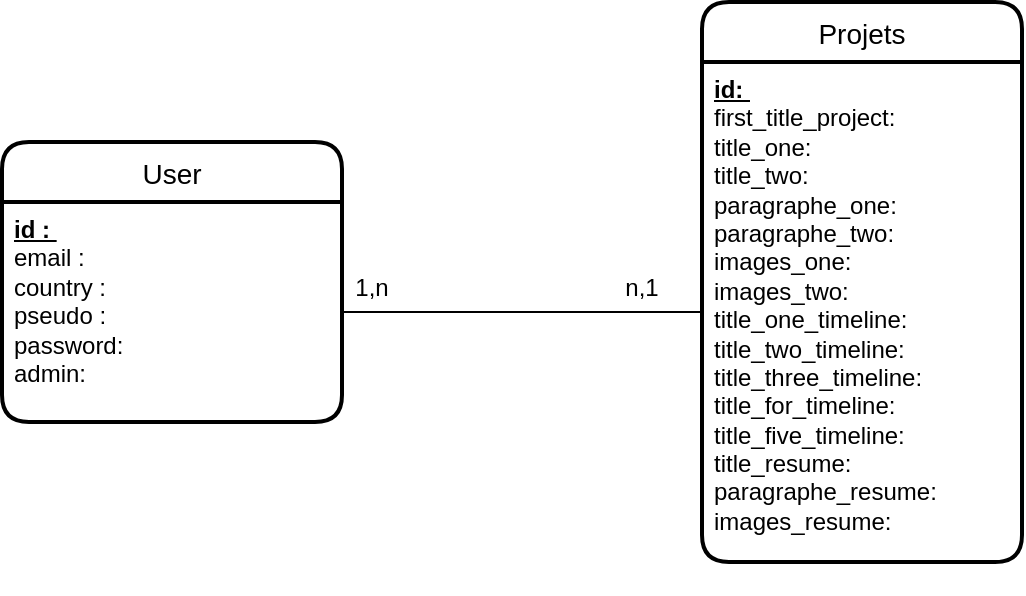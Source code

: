 <mxfile version="20.5.1" type="github">
  <diagram id="7LSMbsJhOUwxS4DnwbgX" name="Page-1">
    <mxGraphModel dx="1422" dy="758" grid="1" gridSize="10" guides="1" tooltips="1" connect="1" arrows="1" fold="1" page="1" pageScale="1" pageWidth="827" pageHeight="1169" math="0" shadow="0">
      <root>
        <mxCell id="0" />
        <mxCell id="1" parent="0" />
        <mxCell id="nbZcX-Pwu7cm9xOB05fX-4" value="User" style="swimlane;childLayout=stackLayout;horizontal=1;startSize=30;horizontalStack=0;rounded=1;fontSize=14;fontStyle=0;strokeWidth=2;resizeParent=0;resizeLast=1;shadow=0;dashed=0;align=center;" parent="1" vertex="1">
          <mxGeometry x="140" y="280" width="170" height="140" as="geometry" />
        </mxCell>
        <mxCell id="nbZcX-Pwu7cm9xOB05fX-5" value="&lt;div style=&quot;&quot;&gt;&lt;span style=&quot;background-color: initial;&quot;&gt;&lt;u&gt;&lt;b&gt;id :&amp;nbsp;&lt;/b&gt;&lt;/u&gt;&lt;/span&gt;&lt;/div&gt;email :&lt;br&gt;country :&amp;nbsp;&lt;br&gt;pseudo :&amp;nbsp;&lt;br&gt;password:&amp;nbsp;&lt;br&gt;admin:&amp;nbsp;" style="align=left;strokeColor=none;fillColor=none;spacingLeft=4;fontSize=12;verticalAlign=top;resizable=0;rotatable=0;part=1;html=1;" parent="nbZcX-Pwu7cm9xOB05fX-4" vertex="1">
          <mxGeometry y="30" width="170" height="110" as="geometry" />
        </mxCell>
        <mxCell id="nbZcX-Pwu7cm9xOB05fX-7" value="Projets" style="swimlane;childLayout=stackLayout;horizontal=1;startSize=30;horizontalStack=0;rounded=1;fontSize=14;fontStyle=0;strokeWidth=2;resizeParent=0;resizeLast=1;shadow=0;dashed=0;align=center;" parent="1" vertex="1">
          <mxGeometry x="490" y="210" width="160" height="280" as="geometry" />
        </mxCell>
        <mxCell id="nbZcX-Pwu7cm9xOB05fX-8" value="&lt;div style=&quot;&quot;&gt;&lt;span style=&quot;background-color: initial;&quot;&gt;&lt;u&gt;&lt;b&gt;id:&amp;nbsp;&lt;/b&gt;&lt;/u&gt;&lt;/span&gt;&lt;/div&gt;first_title_project:&lt;br&gt;title_one:&lt;br&gt;title_two:&lt;br&gt;paragraphe_one:&lt;br&gt;paragraphe_two:&lt;br&gt;images_one:&lt;br&gt;images_two:&lt;br&gt;title_one_timeline:&lt;br&gt;title_two_timeline:&lt;br&gt;title_three_timeline:&lt;br&gt;title_for_timeline:&lt;br&gt;title_five_timeline:&lt;br&gt;title_resume:&lt;br&gt;paragraphe_resume:&lt;br&gt;images_resume:&lt;br&gt;&lt;br&gt;&amp;nbsp;" style="align=left;strokeColor=none;fillColor=none;spacingLeft=4;fontSize=12;verticalAlign=top;resizable=0;rotatable=0;part=1;html=1;" parent="nbZcX-Pwu7cm9xOB05fX-7" vertex="1">
          <mxGeometry y="30" width="160" height="250" as="geometry" />
        </mxCell>
        <mxCell id="YLqsxgwyivYxCcqvLkjN-4" style="edgeStyle=orthogonalEdgeStyle;rounded=0;orthogonalLoop=1;jettySize=auto;html=1;entryX=0;entryY=0.5;entryDx=0;entryDy=0;endArrow=none;endFill=0;" edge="1" parent="1" source="nbZcX-Pwu7cm9xOB05fX-5" target="nbZcX-Pwu7cm9xOB05fX-8">
          <mxGeometry relative="1" as="geometry" />
        </mxCell>
        <mxCell id="YLqsxgwyivYxCcqvLkjN-5" value="1,n" style="text;html=1;strokeColor=none;fillColor=none;align=center;verticalAlign=middle;whiteSpace=wrap;rounded=0;" vertex="1" parent="1">
          <mxGeometry x="300" y="340" width="50" height="25" as="geometry" />
        </mxCell>
        <mxCell id="YLqsxgwyivYxCcqvLkjN-6" value="n,1" style="text;html=1;strokeColor=none;fillColor=none;align=center;verticalAlign=middle;whiteSpace=wrap;rounded=0;" vertex="1" parent="1">
          <mxGeometry x="430" y="337.5" width="60" height="30" as="geometry" />
        </mxCell>
      </root>
    </mxGraphModel>
  </diagram>
</mxfile>
